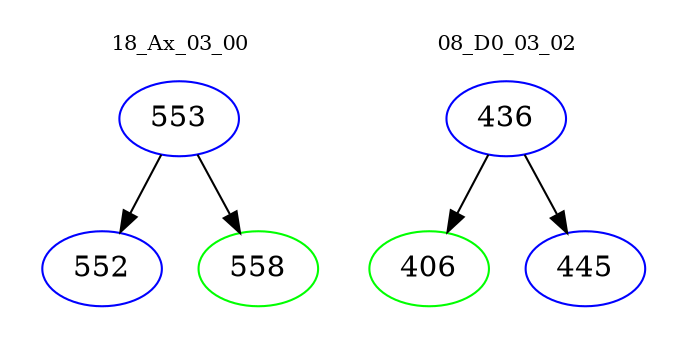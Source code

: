 digraph{
subgraph cluster_0 {
color = white
label = "18_Ax_03_00";
fontsize=10;
T0_553 [label="553", color="blue"]
T0_553 -> T0_552 [color="black"]
T0_552 [label="552", color="blue"]
T0_553 -> T0_558 [color="black"]
T0_558 [label="558", color="green"]
}
subgraph cluster_1 {
color = white
label = "08_D0_03_02";
fontsize=10;
T1_436 [label="436", color="blue"]
T1_436 -> T1_406 [color="black"]
T1_406 [label="406", color="green"]
T1_436 -> T1_445 [color="black"]
T1_445 [label="445", color="blue"]
}
}
